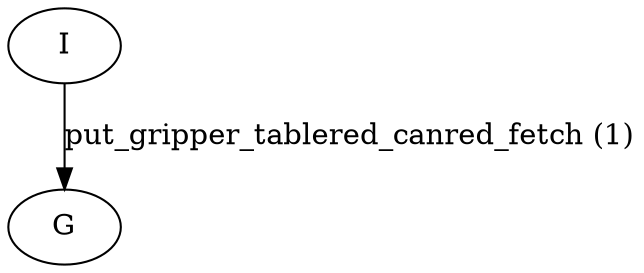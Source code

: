 digraph  {
1 [label=I];
2 [label=G];
1 -> 2  [key=0, label="put_gripper_tablered_canred_fetch (1)"];
}
